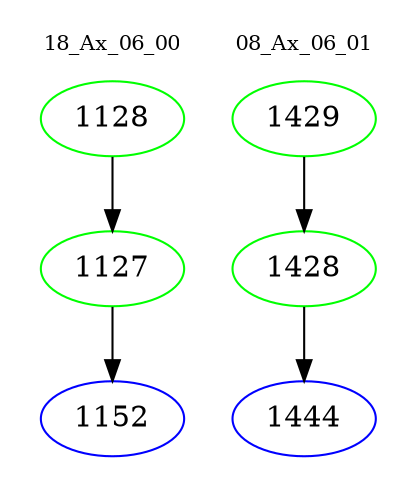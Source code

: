 digraph{
subgraph cluster_0 {
color = white
label = "18_Ax_06_00";
fontsize=10;
T0_1128 [label="1128", color="green"]
T0_1128 -> T0_1127 [color="black"]
T0_1127 [label="1127", color="green"]
T0_1127 -> T0_1152 [color="black"]
T0_1152 [label="1152", color="blue"]
}
subgraph cluster_1 {
color = white
label = "08_Ax_06_01";
fontsize=10;
T1_1429 [label="1429", color="green"]
T1_1429 -> T1_1428 [color="black"]
T1_1428 [label="1428", color="green"]
T1_1428 -> T1_1444 [color="black"]
T1_1444 [label="1444", color="blue"]
}
}
